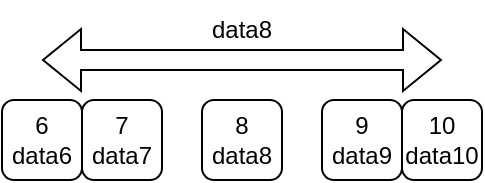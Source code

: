 <mxfile version="20.2.3" type="device"><diagram id="C5RBs43oDa-KdzZeNtuy" name="Page-1"><mxGraphModel dx="526" dy="373" grid="1" gridSize="10" guides="1" tooltips="1" connect="1" arrows="1" fold="1" page="1" pageScale="1" pageWidth="827" pageHeight="1169" math="0" shadow="0"><root><mxCell id="WIyWlLk6GJQsqaUBKTNV-0"/><mxCell id="WIyWlLk6GJQsqaUBKTNV-1" parent="WIyWlLk6GJQsqaUBKTNV-0"/><mxCell id="t9gDqq9KSDqtRH-lH17d-5" value="6&lt;br&gt;data6" style="rounded=1;whiteSpace=wrap;html=1;" parent="WIyWlLk6GJQsqaUBKTNV-1" vertex="1"><mxGeometry x="480" y="280" width="40" height="40" as="geometry"/></mxCell><mxCell id="t9gDqq9KSDqtRH-lH17d-6" value="7&lt;br&gt;data7" style="rounded=1;whiteSpace=wrap;html=1;" parent="WIyWlLk6GJQsqaUBKTNV-1" vertex="1"><mxGeometry x="520" y="280" width="40" height="40" as="geometry"/></mxCell><mxCell id="t9gDqq9KSDqtRH-lH17d-7" value="8&lt;br&gt;data8" style="rounded=1;whiteSpace=wrap;html=1;" parent="WIyWlLk6GJQsqaUBKTNV-1" vertex="1"><mxGeometry x="580" y="280" width="40" height="40" as="geometry"/></mxCell><mxCell id="t9gDqq9KSDqtRH-lH17d-8" value="9&lt;br&gt;data9" style="rounded=1;whiteSpace=wrap;html=1;" parent="WIyWlLk6GJQsqaUBKTNV-1" vertex="1"><mxGeometry x="640" y="280" width="40" height="40" as="geometry"/></mxCell><mxCell id="t9gDqq9KSDqtRH-lH17d-9" value="10&lt;br&gt;data10" style="rounded=1;whiteSpace=wrap;html=1;" parent="WIyWlLk6GJQsqaUBKTNV-1" vertex="1"><mxGeometry x="680" y="280" width="40" height="40" as="geometry"/></mxCell><mxCell id="tJ4OSN6zWyHg1flFScXc-0" value="" style="shape=flexArrow;endArrow=classic;startArrow=classic;html=1;rounded=0;" edge="1" parent="WIyWlLk6GJQsqaUBKTNV-1"><mxGeometry width="100" height="100" relative="1" as="geometry"><mxPoint x="500" y="260" as="sourcePoint"/><mxPoint x="700" y="260" as="targetPoint"/></mxGeometry></mxCell><mxCell id="tJ4OSN6zWyHg1flFScXc-1" value="data8" style="text;html=1;strokeColor=none;fillColor=none;align=center;verticalAlign=middle;whiteSpace=wrap;rounded=0;" vertex="1" parent="WIyWlLk6GJQsqaUBKTNV-1"><mxGeometry x="545" y="230" width="110" height="30" as="geometry"/></mxCell></root></mxGraphModel></diagram></mxfile>